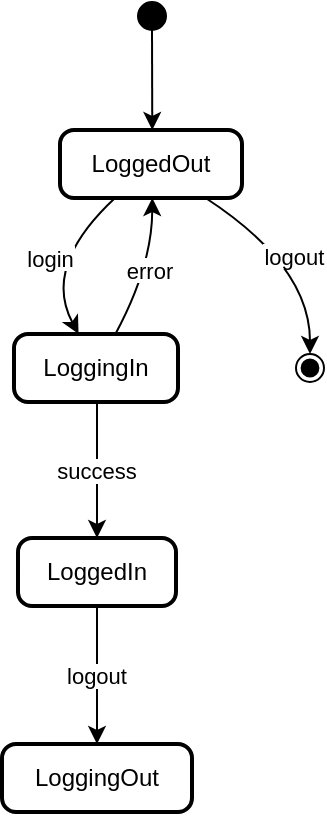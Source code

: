 <mxfile version="22.0.8" type="github">
  <diagram name="第 1 页" id="L_fMNPPxDLcyUeQZIdtq">
    <mxGraphModel>
      <root>
        <mxCell id="0" />
        <mxCell id="1" parent="0" />
        <mxCell id="2" value="" style="ellipse;fillColor=strokeColor;" vertex="1" parent="1">
          <mxGeometry x="76" y="8" width="14" height="14" as="geometry" />
        </mxCell>
        <mxCell id="3" value="LoggedOut" style="rounded=1;absoluteArcSize=1;arcSize=14;whiteSpace=wrap;strokeWidth=2;" vertex="1" parent="1">
          <mxGeometry x="37" y="72" width="91" height="34" as="geometry" />
        </mxCell>
        <mxCell id="4" value="LoggingIn" style="rounded=1;absoluteArcSize=1;arcSize=14;whiteSpace=wrap;strokeWidth=2;" vertex="1" parent="1">
          <mxGeometry x="14" y="174" width="82" height="34" as="geometry" />
        </mxCell>
        <mxCell id="5" value="LoggedIn" style="rounded=1;absoluteArcSize=1;arcSize=14;whiteSpace=wrap;strokeWidth=2;" vertex="1" parent="1">
          <mxGeometry x="16" y="276" width="79" height="34" as="geometry" />
        </mxCell>
        <mxCell id="6" value="LoggingOut" style="rounded=1;absoluteArcSize=1;arcSize=14;whiteSpace=wrap;strokeWidth=2;" vertex="1" parent="1">
          <mxGeometry x="8" y="379" width="95" height="34" as="geometry" />
        </mxCell>
        <mxCell id="7" value="" style="ellipse;shape=endState;fillColor=strokeColor;" vertex="1" parent="1">
          <mxGeometry x="155" y="184" width="14" height="14" as="geometry" />
        </mxCell>
        <mxCell id="8" value="" style="curved=1;startArrow=none;;exitX=0.509;exitY=1;entryX=0.507;entryY=0;" edge="1" parent="1" source="2" target="3">
          <mxGeometry relative="1" as="geometry">
            <Array as="points" />
          </mxGeometry>
        </mxCell>
        <mxCell id="9" value="login" style="curved=1;startArrow=none;;exitX=0.307;exitY=0.988;entryX=0.395;entryY=0.006;" edge="1" parent="1" source="3" target="4">
          <mxGeometry relative="1" as="geometry">
            <Array as="points">
              <mxPoint x="28" y="140" />
            </Array>
          </mxGeometry>
        </mxCell>
        <mxCell id="10" value="success" style="curved=1;startArrow=none;;exitX=0.506;exitY=0.994;entryX=0.5;entryY=0.011;" edge="1" parent="1" source="4" target="5">
          <mxGeometry relative="1" as="geometry">
            <Array as="points" />
          </mxGeometry>
        </mxCell>
        <mxCell id="11" value="error" style="curved=1;startArrow=none;;exitX=0.617;exitY=0.006;entryX=0.507;entryY=0.988;" edge="1" parent="1" source="4" target="3">
          <mxGeometry relative="1" as="geometry">
            <Array as="points">
              <mxPoint x="83" y="140" />
            </Array>
          </mxGeometry>
        </mxCell>
        <mxCell id="12" value="logout" style="curved=1;startArrow=none;;exitX=0.5;exitY=0.999;entryX=0.5;entryY=-0.013;" edge="1" parent="1" source="5" target="6">
          <mxGeometry relative="1" as="geometry">
            <Array as="points" />
          </mxGeometry>
        </mxCell>
        <mxCell id="13" value="logout" style="curved=1;startArrow=none;;exitX=0.793;exitY=0.988;entryX=0.532;entryY=-0.001;" edge="1" parent="1" source="3" target="7">
          <mxGeometry relative="1" as="geometry">
            <Array as="points">
              <mxPoint x="162" y="140" />
            </Array>
          </mxGeometry>
        </mxCell>
      </root>
    </mxGraphModel>
  </diagram>
</mxfile>
